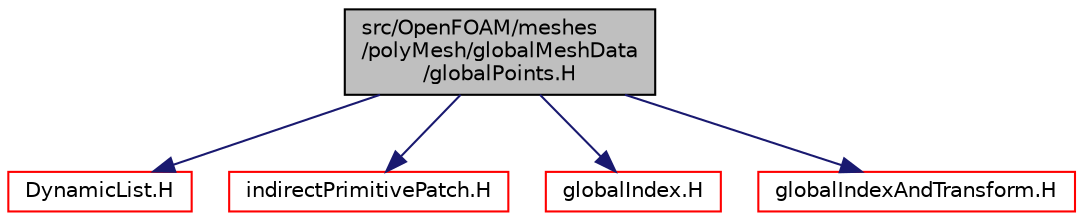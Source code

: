 digraph "src/OpenFOAM/meshes/polyMesh/globalMeshData/globalPoints.H"
{
  bgcolor="transparent";
  edge [fontname="Helvetica",fontsize="10",labelfontname="Helvetica",labelfontsize="10"];
  node [fontname="Helvetica",fontsize="10",shape=record];
  Node0 [label="src/OpenFOAM/meshes\l/polyMesh/globalMeshData\l/globalPoints.H",height=0.2,width=0.4,color="black", fillcolor="grey75", style="filled", fontcolor="black"];
  Node0 -> Node1 [color="midnightblue",fontsize="10",style="solid",fontname="Helvetica"];
  Node1 [label="DynamicList.H",height=0.2,width=0.4,color="red",URL="$a09335.html"];
  Node0 -> Node64 [color="midnightblue",fontsize="10",style="solid",fontname="Helvetica"];
  Node64 [label="indirectPrimitivePatch.H",height=0.2,width=0.4,color="red",URL="$a12755.html"];
  Node0 -> Node168 [color="midnightblue",fontsize="10",style="solid",fontname="Helvetica"];
  Node168 [label="globalIndex.H",height=0.2,width=0.4,color="red",URL="$a12281.html"];
  Node0 -> Node171 [color="midnightblue",fontsize="10",style="solid",fontname="Helvetica"];
  Node171 [label="globalIndexAndTransform.H",height=0.2,width=0.4,color="red",URL="$a13070.html"];
}
